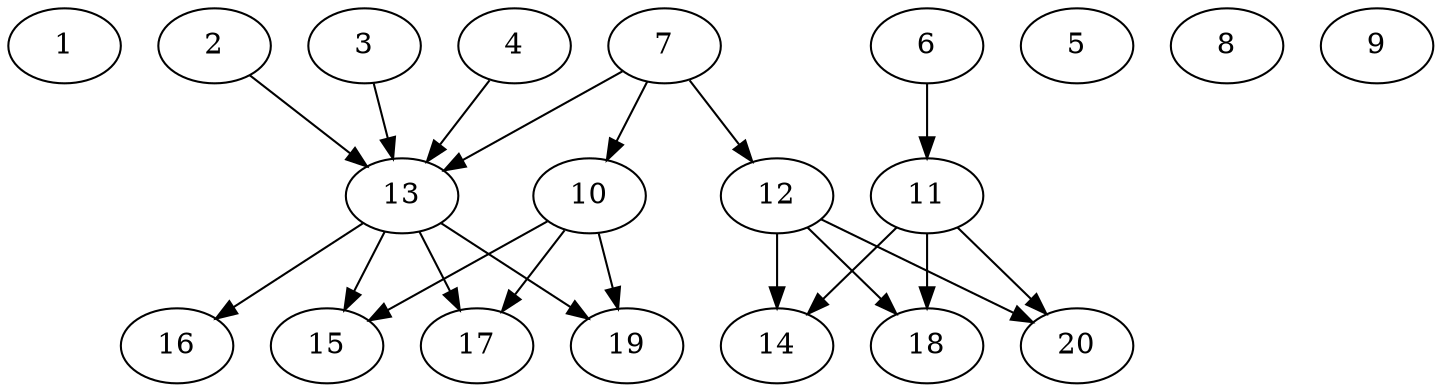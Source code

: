 // DAG automatically generated by daggen at Wed Jul 24 21:27:05 2019
// ./daggen --dot -n 20 --ccr 0.4 --fat 0.7 --regular 0.5 --density 0.5 --mindata 5242880 --maxdata 52428800 
digraph G {
  1 [size="75950080", alpha="0.07", expect_size="30380032"] 
  2 [size="19840000", alpha="0.14", expect_size="7936000"] 
  2 -> 13 [size ="7936000"]
  3 [size="45350400", alpha="0.13", expect_size="18140160"] 
  3 -> 13 [size ="18140160"]
  4 [size="114972160", alpha="0.13", expect_size="45988864"] 
  4 -> 13 [size ="45988864"]
  5 [size="62737920", alpha="0.15", expect_size="25095168"] 
  6 [size="36375040", alpha="0.01", expect_size="14550016"] 
  6 -> 11 [size ="14550016"]
  7 [size="108564480", alpha="0.07", expect_size="43425792"] 
  7 -> 10 [size ="43425792"]
  7 -> 12 [size ="43425792"]
  7 -> 13 [size ="43425792"]
  8 [size="43535360", alpha="0.14", expect_size="17414144"] 
  9 [size="112061440", alpha="0.19", expect_size="44824576"] 
  10 [size="120542720", alpha="0.01", expect_size="48217088"] 
  10 -> 15 [size ="48217088"]
  10 -> 17 [size ="48217088"]
  10 -> 19 [size ="48217088"]
  11 [size="75996160", alpha="0.19", expect_size="30398464"] 
  11 -> 14 [size ="30398464"]
  11 -> 18 [size ="30398464"]
  11 -> 20 [size ="30398464"]
  12 [size="119505920", alpha="0.08", expect_size="47802368"] 
  12 -> 14 [size ="47802368"]
  12 -> 18 [size ="47802368"]
  12 -> 20 [size ="47802368"]
  13 [size="84057600", alpha="0.19", expect_size="33623040"] 
  13 -> 15 [size ="33623040"]
  13 -> 16 [size ="33623040"]
  13 -> 17 [size ="33623040"]
  13 -> 19 [size ="33623040"]
  14 [size="45693440", alpha="0.18", expect_size="18277376"] 
  15 [size="124293120", alpha="0.14", expect_size="49717248"] 
  16 [size="96355840", alpha="0.04", expect_size="38542336"] 
  17 [size="105059840", alpha="0.04", expect_size="42023936"] 
  18 [size="26759680", alpha="0.17", expect_size="10703872"] 
  19 [size="109772800", alpha="0.13", expect_size="43909120"] 
  20 [size="103833600", alpha="0.03", expect_size="41533440"] 
}
